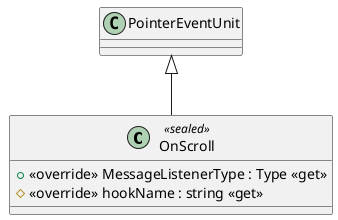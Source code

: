 @startuml
class OnScroll <<sealed>> {
    + <<override>> MessageListenerType : Type <<get>>
    # <<override>> hookName : string <<get>>
}
PointerEventUnit <|-- OnScroll
@enduml
